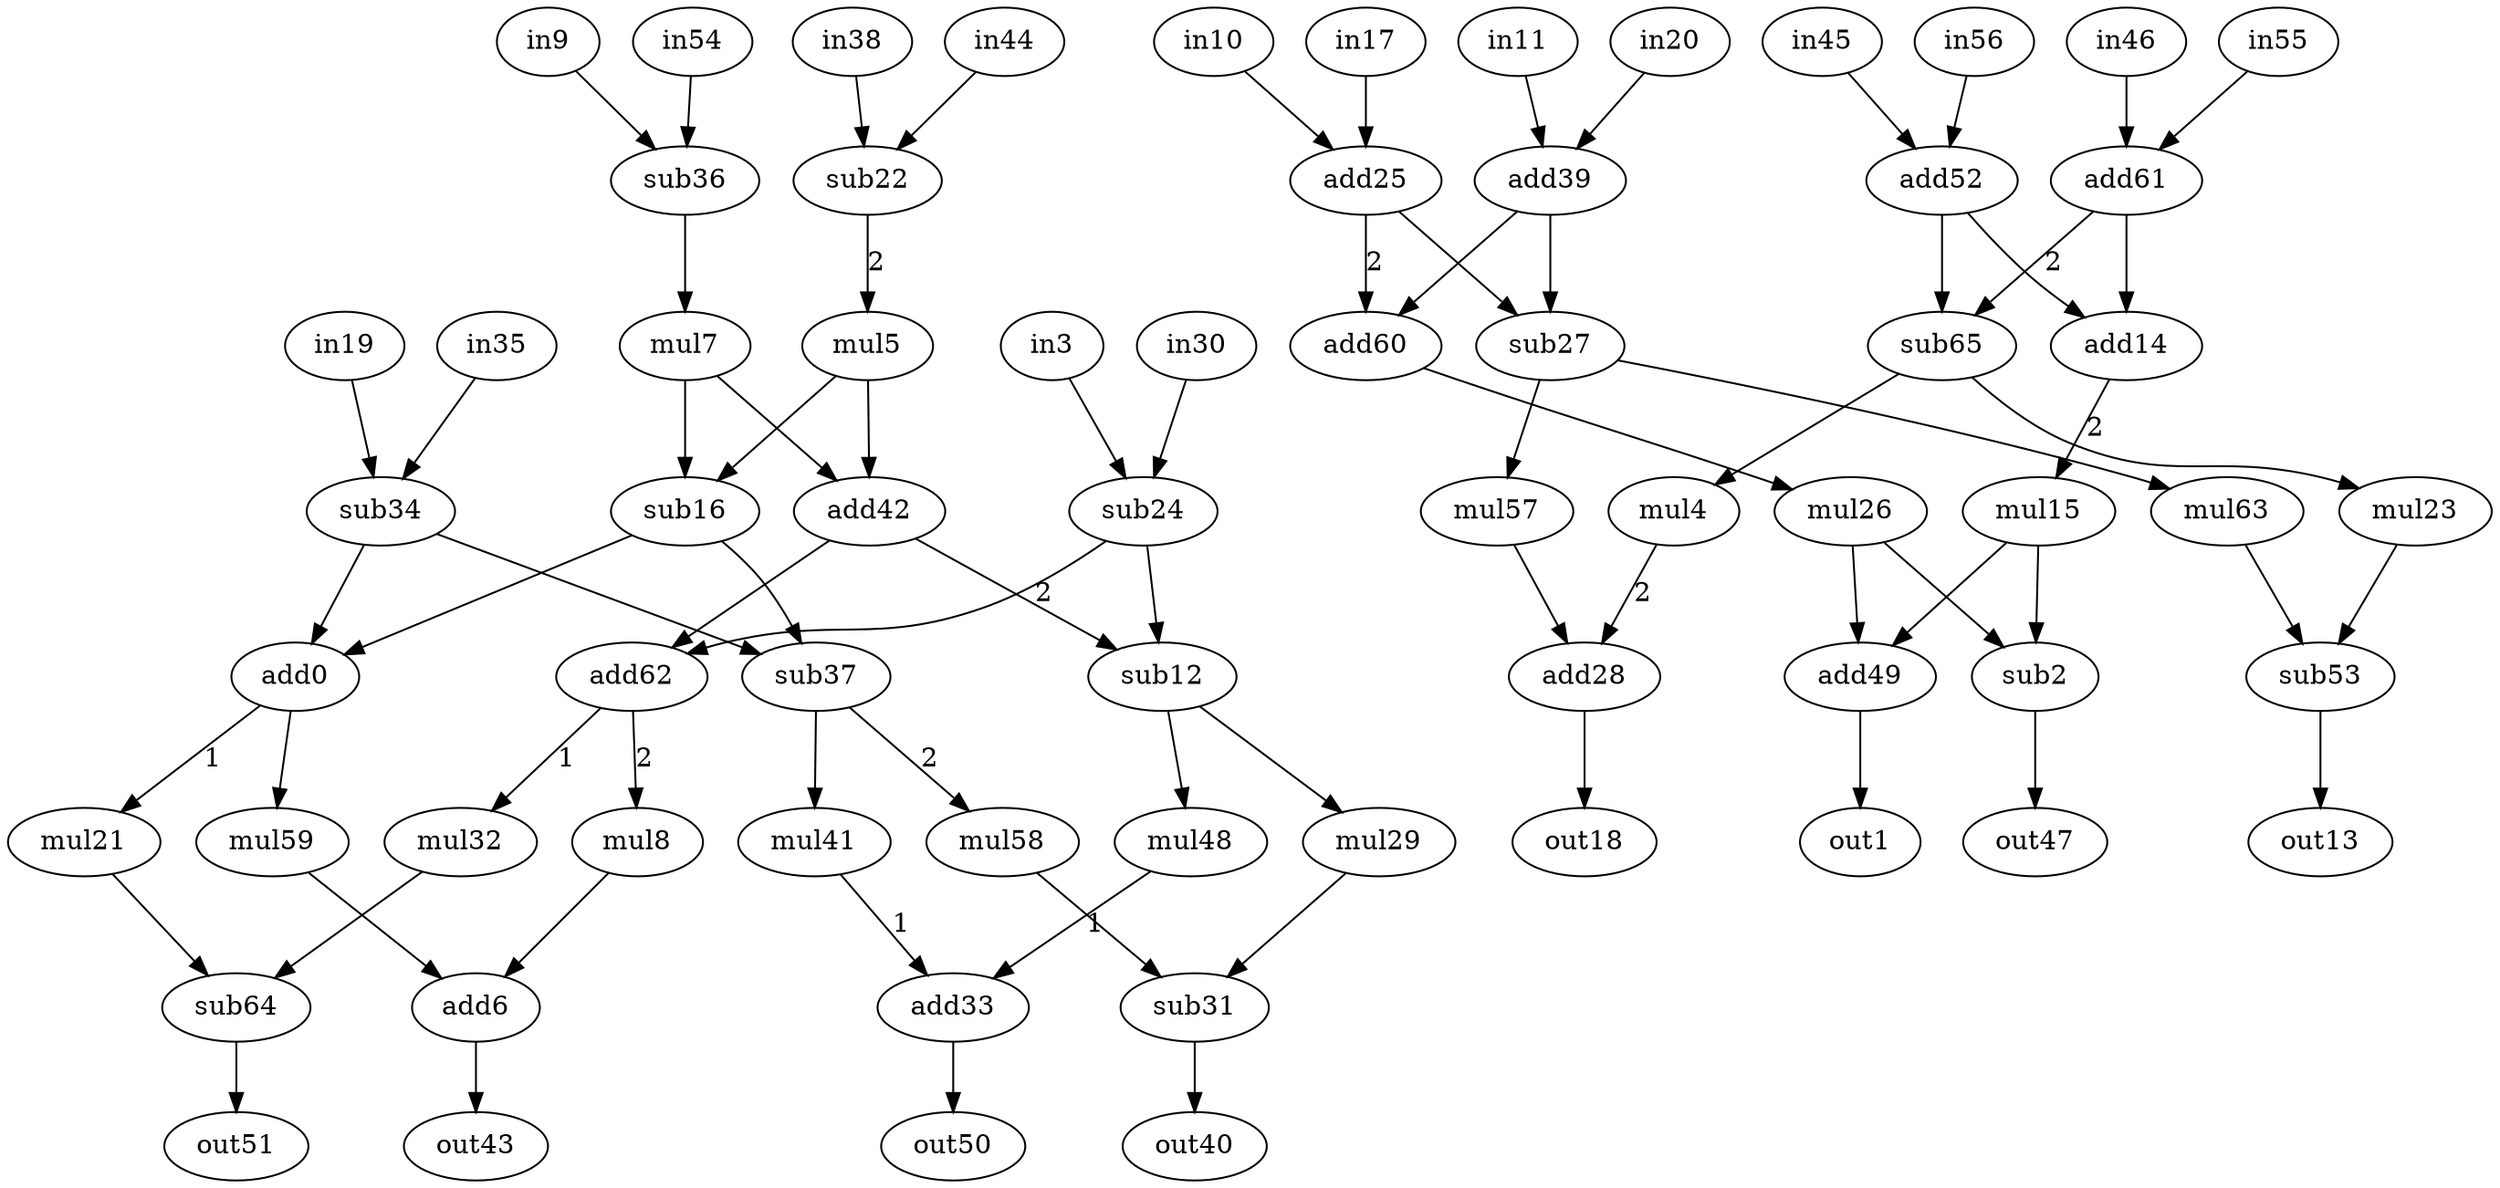 strict digraph "cosine1" {
0 [alap=4, asap=4, label=add0, op=add];
1 [alap=5, asap=5, label=out1, op=out];
2 [alap=4, asap=4, label=sub2, op=sub];
3 [alap=2, asap=0, label=in3, op=in];
4 [alap=3, asap=3, label=mul4, op=muli, value=2];
5 [alap=2, asap=2, label=mul5, op=muli, value=2];
6 [alap=6, asap=6, label=add6, op=add];
7 [alap=2, asap=2, label=mul7, op=muli, value=2];
8 [alap=5, asap=5, label=mul8, op=muli, value=2];
9 [alap=0, asap=0, label=in9, op=in];
10 [alap=0, asap=0, label=in10, op=in];
11 [alap=0, asap=0, label=in11, op=in];
12 [alap=4, asap=4, label=sub12, op=sub];
13 [alap=5, asap=5, label=out13, op=out];
14 [alap=2, asap=2, label=add14, op=add];
15 [alap=3, asap=3, label=mul15, op=muli, value=2];
16 [alap=3, asap=3, label=sub16, op=sub];
17 [alap=0, asap=0, label=in17, op=in];
18 [alap=5, asap=5, label=out18, op=out];
19 [alap=2, asap=0, label=in19, op=in];
20 [alap=0, asap=0, label=in20, op=in];
21 [alap=5, asap=5, label=mul21, op=muli, value=2];
22 [alap=1, asap=1, label=sub22, op=sub];
23 [alap=3, asap=3, label=mul23, op=muli, value=2];
24 [alap=3, asap=1, label=sub24, op=sub];
25 [alap=1, asap=1, label=add25, op=add];
26 [alap=3, asap=3, label=mul26, op=muli, value=2];
27 [alap=2, asap=2, label=sub27, op=sub];
28 [alap=4, asap=4, label=add28, op=add];
29 [alap=5, asap=5, label=mul29, op=muli, value=2];
30 [alap=2, asap=0, label=in30, op=in];
31 [alap=6, asap=6, label=sub31, op=sub];
32 [alap=5, asap=5, label=mul32, op=muli, value=2];
33 [alap=6, asap=6, label=add33, op=add];
34 [alap=3, asap=1, label=sub34, op=sub];
35 [alap=2, asap=0, label=in35, op=in];
36 [alap=1, asap=1, label=sub36, op=sub];
37 [alap=4, asap=4, label=sub37, op=sub];
38 [alap=0, asap=0, label=in38, op=in];
39 [alap=1, asap=1, label=add39, op=add];
40 [alap=7, asap=7, label=out40, op=out];
41 [alap=5, asap=5, label=mul41, op=muli, value=2];
42 [alap=3, asap=3, label=add42, op=add];
43 [alap=7, asap=7, label=out43, op=out];
44 [alap=0, asap=0, label=in44, op=in];
45 [alap=0, asap=0, label=in45, op=in];
46 [alap=0, asap=0, label=in46, op=in];
47 [alap=5, asap=5, label=out47, op=out];
48 [alap=5, asap=5, label=mul48, op=muli, value=2];
49 [alap=4, asap=4, label=add49, op=add];
50 [alap=7, asap=7, label=out50, op=out];
51 [alap=7, asap=7, label=out51, op=out];
52 [alap=1, asap=1, label=add52, op=add];
53 [alap=4, asap=4, label=sub53, op=sub];
54 [alap=0, asap=0, label=in54, op=in];
55 [alap=0, asap=0, label=in55, op=in];
56 [alap=0, asap=0, label=in56, op=in];
57 [alap=3, asap=3, label=mul57, op=muli, value=2];
58 [alap=5, asap=5, label=mul58, op=muli, value=2];
59 [alap=5, asap=5, label=mul59, op=muli, value=2];
60 [alap=2, asap=2, label=add60, op=add];
61 [alap=1, asap=1, label=add61, op=add];
62 [alap=4, asap=4, label=add62, op=add];
63 [alap=3, asap=3, label=mul63, op=muli, value=2];
64 [alap=6, asap=6, label=sub64, op=sub];
65 [alap=2, asap=2, label=sub65, op=sub];
0 -> 21  [label=1, port=0, w=1];
0 -> 59  [port=0, w=0];
2 -> 47  [port=0, w=0];
3 -> 24  [port=0, w=0];
4 -> 28  [label=2, port=0, w=2];
5 -> 42  [port=0, w=0];
5 -> 16  [port=0, w=0];
6 -> 43  [port=0, w=0];
7 -> 42  [port=1, w=0];
7 -> 16  [port=1, w=0];
8 -> 6  [port=0, w=0];
9 -> 36  [port=0, w=0];
10 -> 25  [port=0, w=0];
11 -> 39  [port=0, w=0];
12 -> 48  [port=0, w=0];
12 -> 29  [port=0, w=0];
14 -> 15  [label=2, port=0, w=2];
15 -> 49  [port=0, w=0];
15 -> 2  [port=0, w=0];
16 -> 0  [port=0, w=0];
16 -> 37  [port=0, w=0];
17 -> 25  [port=1, w=0];
19 -> 34  [port=0, w=0];
20 -> 39  [port=1, w=0];
21 -> 64  [port=0, w=0];
22 -> 5  [label=2, port=0, w=2];
23 -> 53  [port=0, w=0];
24 -> 62  [port=0, w=0];
24 -> 12  [port=0, w=0];
25 -> 60  [label=2, port=0, w=2];
25 -> 27  [port=0, w=0];
26 -> 49  [port=1, w=0];
26 -> 2  [port=1, w=0];
27 -> 63  [port=0, w=0];
27 -> 57  [port=0, w=0];
28 -> 18  [port=0, w=0];
29 -> 31  [port=0, w=0];
30 -> 24  [port=1, w=0];
31 -> 40  [port=0, w=0];
32 -> 64  [port=1, w=0];
33 -> 50  [port=0, w=0];
34 -> 37  [port=1, w=0];
34 -> 0  [port=1, w=0];
35 -> 34  [port=1, w=0];
36 -> 7  [port=0, w=0];
37 -> 41  [port=0, w=0];
37 -> 58  [label=2, port=0, w=2];
38 -> 22  [port=0, w=0];
39 -> 60  [port=1, w=0];
39 -> 27  [port=1, w=0];
41 -> 33  [label=1, port=0, w=1];
42 -> 12  [label=2, port=1, w=2];
42 -> 62  [port=1, w=0];
44 -> 22  [port=1, w=0];
45 -> 52  [port=0, w=0];
46 -> 61  [port=0, w=0];
48 -> 33  [label=1, port=1, w=1];
49 -> 1  [port=0, w=0];
52 -> 65  [port=0, w=0];
52 -> 14  [port=0, w=0];
53 -> 13  [port=0, w=0];
54 -> 36  [port=1, w=0];
55 -> 61  [port=1, w=0];
56 -> 52  [port=1, w=0];
57 -> 28  [port=1, w=0];
58 -> 31  [port=1, w=0];
59 -> 6  [port=1, w=0];
60 -> 26  [port=0, w=0];
61 -> 14  [port=1, w=0];
61 -> 65  [label=2, port=1, w=2];
62 -> 8  [label=2, port=0, w=2];
62 -> 32  [label=1, port=0, w=1];
63 -> 53  [port=1, w=0];
64 -> 51  [port=0, w=0];
65 -> 23  [port=0, w=0];
65 -> 4  [port=0, w=0];
}
